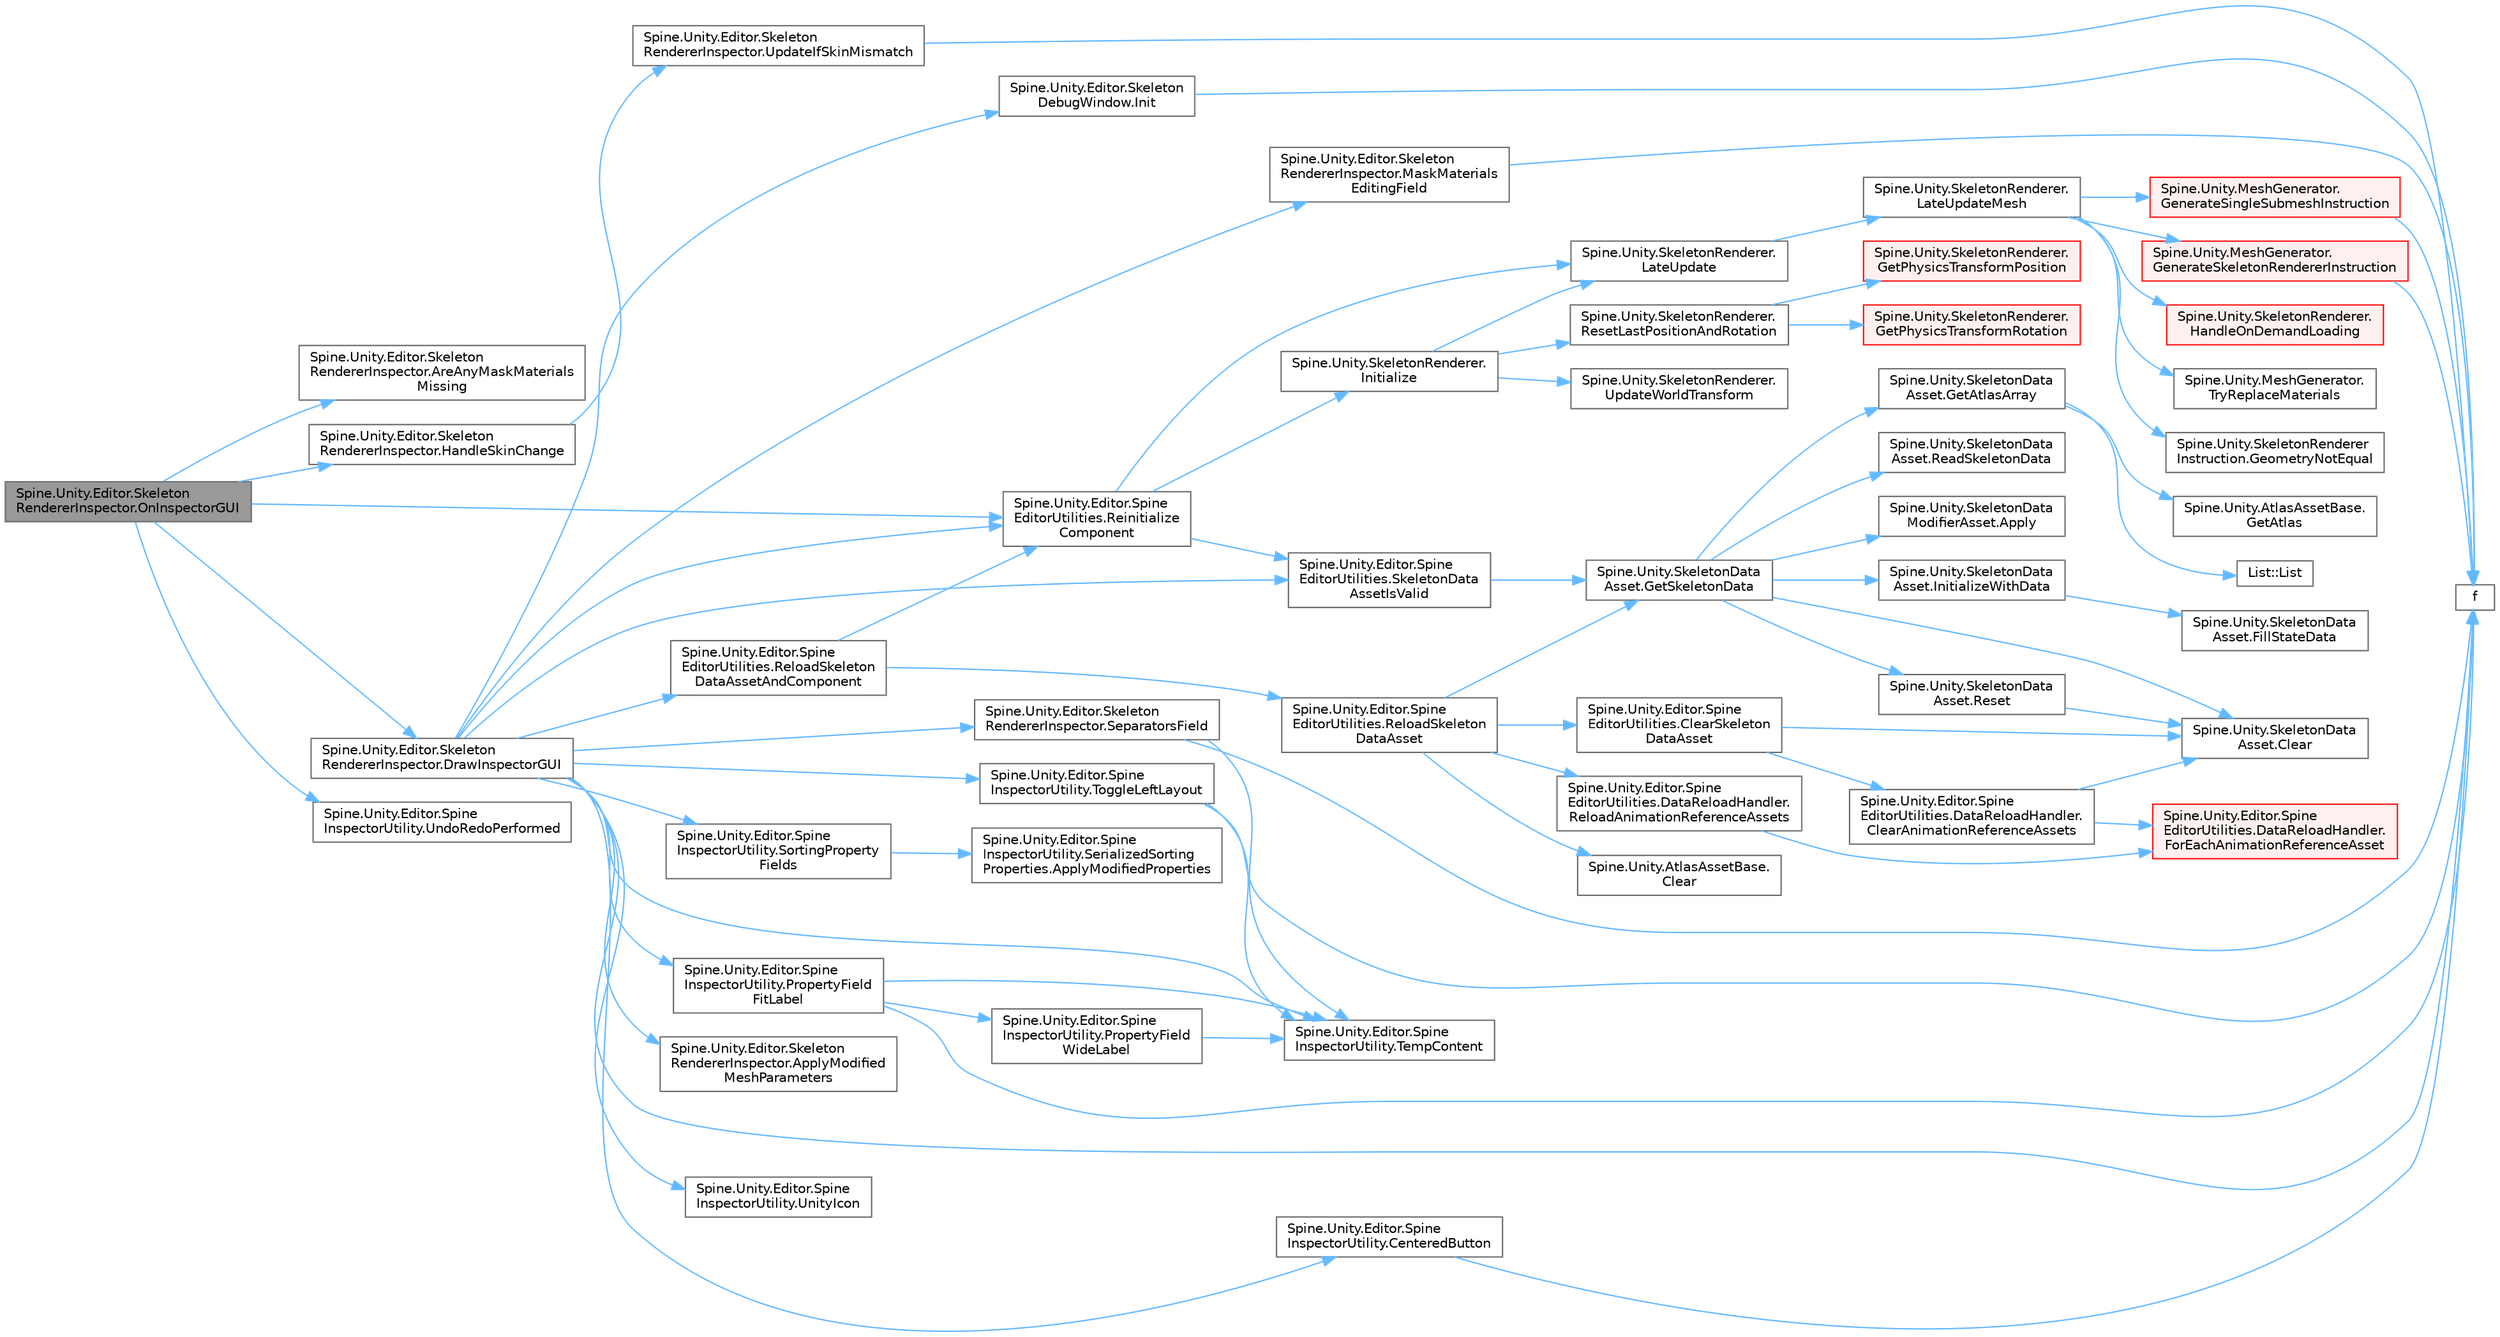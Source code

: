 digraph "Spine.Unity.Editor.SkeletonRendererInspector.OnInspectorGUI"
{
 // LATEX_PDF_SIZE
  bgcolor="transparent";
  edge [fontname=Helvetica,fontsize=10,labelfontname=Helvetica,labelfontsize=10];
  node [fontname=Helvetica,fontsize=10,shape=box,height=0.2,width=0.4];
  rankdir="LR";
  Node1 [id="Node000001",label="Spine.Unity.Editor.Skeleton\lRendererInspector.OnInspectorGUI",height=0.2,width=0.4,color="gray40", fillcolor="grey60", style="filled", fontcolor="black",tooltip=" "];
  Node1 -> Node2 [id="edge1_Node000001_Node000002",color="steelblue1",style="solid",tooltip=" "];
  Node2 [id="Node000002",label="Spine.Unity.Editor.Skeleton\lRendererInspector.AreAnyMaskMaterials\lMissing",height=0.2,width=0.4,color="grey40", fillcolor="white", style="filled",URL="$class_spine_1_1_unity_1_1_editor_1_1_skeleton_renderer_inspector.html#a753bc1a8bac64a881af168000b033e80",tooltip=" "];
  Node1 -> Node3 [id="edge2_Node000001_Node000003",color="steelblue1",style="solid",tooltip=" "];
  Node3 [id="Node000003",label="Spine.Unity.Editor.Skeleton\lRendererInspector.DrawInspectorGUI",height=0.2,width=0.4,color="grey40", fillcolor="white", style="filled",URL="$class_spine_1_1_unity_1_1_editor_1_1_skeleton_renderer_inspector.html#ab765813ccc8600a7ea7b631727886243",tooltip=" "];
  Node3 -> Node4 [id="edge3_Node000003_Node000004",color="steelblue1",style="solid",tooltip=" "];
  Node4 [id="Node000004",label="Spine.Unity.Editor.Skeleton\lRendererInspector.ApplyModified\lMeshParameters",height=0.2,width=0.4,color="grey40", fillcolor="white", style="filled",URL="$class_spine_1_1_unity_1_1_editor_1_1_skeleton_renderer_inspector.html#a3b8e895d726b5044b1821b6d5fddf67d",tooltip=" "];
  Node3 -> Node5 [id="edge4_Node000003_Node000005",color="steelblue1",style="solid",tooltip=" "];
  Node5 [id="Node000005",label="Spine.Unity.Editor.Spine\lInspectorUtility.CenteredButton",height=0.2,width=0.4,color="grey40", fillcolor="white", style="filled",URL="$class_spine_1_1_unity_1_1_editor_1_1_spine_inspector_utility.html#a33c6abe642483c61af30c1054c2b6fa7",tooltip=" "];
  Node5 -> Node6 [id="edge5_Node000005_Node000006",color="steelblue1",style="solid",tooltip=" "];
  Node6 [id="Node000006",label="f",height=0.2,width=0.4,color="grey40", fillcolor="white", style="filled",URL="$cxx11__tensor__map_8cpp.html#a7f507fea02198f6cb81c86640c7b1a4e",tooltip=" "];
  Node3 -> Node6 [id="edge6_Node000003_Node000006",color="steelblue1",style="solid",tooltip=" "];
  Node3 -> Node7 [id="edge7_Node000003_Node000007",color="steelblue1",style="solid",tooltip=" "];
  Node7 [id="Node000007",label="Spine.Unity.Editor.Skeleton\lDebugWindow.Init",height=0.2,width=0.4,color="grey40", fillcolor="white", style="filled",URL="$class_spine_1_1_unity_1_1_editor_1_1_skeleton_debug_window.html#a0f672c6da6b69324ca73f8f2af55c227",tooltip=" "];
  Node7 -> Node6 [id="edge8_Node000007_Node000006",color="steelblue1",style="solid",tooltip=" "];
  Node3 -> Node8 [id="edge9_Node000003_Node000008",color="steelblue1",style="solid",tooltip=" "];
  Node8 [id="Node000008",label="Spine.Unity.Editor.Skeleton\lRendererInspector.MaskMaterials\lEditingField",height=0.2,width=0.4,color="grey40", fillcolor="white", style="filled",URL="$class_spine_1_1_unity_1_1_editor_1_1_skeleton_renderer_inspector.html#ac3fc1cb1e6d2cc768cb3dd4bdb155b52",tooltip=" "];
  Node8 -> Node6 [id="edge10_Node000008_Node000006",color="steelblue1",style="solid",tooltip=" "];
  Node3 -> Node9 [id="edge11_Node000003_Node000009",color="steelblue1",style="solid",tooltip=" "];
  Node9 [id="Node000009",label="Spine.Unity.Editor.Spine\lInspectorUtility.PropertyField\lFitLabel",height=0.2,width=0.4,color="grey40", fillcolor="white", style="filled",URL="$class_spine_1_1_unity_1_1_editor_1_1_spine_inspector_utility.html#aaaae70f6f2e1a75f4dbc63e70e96b610",tooltip=" "];
  Node9 -> Node6 [id="edge12_Node000009_Node000006",color="steelblue1",style="solid",tooltip=" "];
  Node9 -> Node10 [id="edge13_Node000009_Node000010",color="steelblue1",style="solid",tooltip=" "];
  Node10 [id="Node000010",label="Spine.Unity.Editor.Spine\lInspectorUtility.PropertyField\lWideLabel",height=0.2,width=0.4,color="grey40", fillcolor="white", style="filled",URL="$class_spine_1_1_unity_1_1_editor_1_1_spine_inspector_utility.html#a505b0df7d29dc091616fb3e19b33f14e",tooltip=" "];
  Node10 -> Node11 [id="edge14_Node000010_Node000011",color="steelblue1",style="solid",tooltip=" "];
  Node11 [id="Node000011",label="Spine.Unity.Editor.Spine\lInspectorUtility.TempContent",height=0.2,width=0.4,color="grey40", fillcolor="white", style="filled",URL="$class_spine_1_1_unity_1_1_editor_1_1_spine_inspector_utility.html#a81b3344c512f8311e48e6c216e2dce8c",tooltip=" "];
  Node9 -> Node11 [id="edge15_Node000009_Node000011",color="steelblue1",style="solid",tooltip=" "];
  Node3 -> Node12 [id="edge16_Node000003_Node000012",color="steelblue1",style="solid",tooltip=" "];
  Node12 [id="Node000012",label="Spine.Unity.Editor.Spine\lEditorUtilities.Reinitialize\lComponent",height=0.2,width=0.4,color="grey40", fillcolor="white", style="filled",URL="$class_spine_1_1_unity_1_1_editor_1_1_spine_editor_utilities.html#a8dd71c44aaf02064516816f7bb3f4abe",tooltip=" "];
  Node12 -> Node13 [id="edge17_Node000012_Node000013",color="steelblue1",style="solid",tooltip=" "];
  Node13 [id="Node000013",label="Spine.Unity.SkeletonRenderer.\lInitialize",height=0.2,width=0.4,color="grey40", fillcolor="white", style="filled",URL="$class_spine_1_1_unity_1_1_skeleton_renderer.html#afab6b3cf5d027f6e4e865fbdbcda4ba8",tooltip="Initialize this component. Attempts to load the SkeletonData and creates the internal Skeleton object..."];
  Node13 -> Node14 [id="edge18_Node000013_Node000014",color="steelblue1",style="solid",tooltip=" "];
  Node14 [id="Node000014",label="Spine.Unity.SkeletonRenderer.\lLateUpdate",height=0.2,width=0.4,color="grey40", fillcolor="white", style="filled",URL="$class_spine_1_1_unity_1_1_skeleton_renderer.html#a5ec8980c57b9b42ba4f518767d7badba",tooltip="Generates a new UnityEngine.Mesh from the internal Skeleton."];
  Node14 -> Node15 [id="edge19_Node000014_Node000015",color="steelblue1",style="solid",tooltip=" "];
  Node15 [id="Node000015",label="Spine.Unity.SkeletonRenderer.\lLateUpdateMesh",height=0.2,width=0.4,color="grey40", fillcolor="white", style="filled",URL="$class_spine_1_1_unity_1_1_skeleton_renderer.html#a50c1ed5cbe909dd36bbfc33efc602d07",tooltip=" "];
  Node15 -> Node16 [id="edge20_Node000015_Node000016",color="steelblue1",style="solid",tooltip=" "];
  Node16 [id="Node000016",label="Spine.Unity.MeshGenerator.\lGenerateSingleSubmeshInstruction",height=0.2,width=0.4,color="red", fillcolor="#FFF0F0", style="filled",URL="$class_spine_1_1_unity_1_1_mesh_generator.html#a581230789bb08b6f9100216257ed5c9a",tooltip="A specialized variant of GenerateSkeletonRendererInstruction. Generates renderer instructions using a..."];
  Node16 -> Node6 [id="edge21_Node000016_Node000006",color="steelblue1",style="solid",tooltip=" "];
  Node15 -> Node22 [id="edge22_Node000015_Node000022",color="steelblue1",style="solid",tooltip=" "];
  Node22 [id="Node000022",label="Spine.Unity.MeshGenerator.\lGenerateSkeletonRendererInstruction",height=0.2,width=0.4,color="red", fillcolor="#FFF0F0", style="filled",URL="$class_spine_1_1_unity_1_1_mesh_generator.html#a997f5a2740aaacb784534e9be83327bb",tooltip=" "];
  Node22 -> Node6 [id="edge23_Node000022_Node000006",color="steelblue1",style="solid",tooltip=" "];
  Node15 -> Node23 [id="edge24_Node000015_Node000023",color="steelblue1",style="solid",tooltip=" "];
  Node23 [id="Node000023",label="Spine.Unity.SkeletonRenderer\lInstruction.GeometryNotEqual",height=0.2,width=0.4,color="grey40", fillcolor="white", style="filled",URL="$class_spine_1_1_unity_1_1_skeleton_renderer_instruction.html#a6ea986f462eac2cac4e50e8206b69c81",tooltip=" "];
  Node15 -> Node24 [id="edge25_Node000015_Node000024",color="steelblue1",style="solid",tooltip=" "];
  Node24 [id="Node000024",label="Spine.Unity.SkeletonRenderer.\lHandleOnDemandLoading",height=0.2,width=0.4,color="red", fillcolor="#FFF0F0", style="filled",URL="$class_spine_1_1_unity_1_1_skeleton_renderer.html#ac771aad236795de3b12b436e1b3d1264",tooltip=" "];
  Node15 -> Node28 [id="edge26_Node000015_Node000028",color="steelblue1",style="solid",tooltip=" "];
  Node28 [id="Node000028",label="Spine.Unity.MeshGenerator.\lTryReplaceMaterials",height=0.2,width=0.4,color="grey40", fillcolor="white", style="filled",URL="$class_spine_1_1_unity_1_1_mesh_generator.html#a6a986c9a1173d8c69a53bf466969a29a",tooltip=" "];
  Node13 -> Node29 [id="edge27_Node000013_Node000029",color="steelblue1",style="solid",tooltip=" "];
  Node29 [id="Node000029",label="Spine.Unity.SkeletonRenderer.\lResetLastPositionAndRotation",height=0.2,width=0.4,color="grey40", fillcolor="white", style="filled",URL="$class_spine_1_1_unity_1_1_skeleton_renderer.html#a6e38c018039de67a887614b35c5c19b1",tooltip=" "];
  Node29 -> Node30 [id="edge28_Node000029_Node000030",color="steelblue1",style="solid",tooltip=" "];
  Node30 [id="Node000030",label="Spine.Unity.SkeletonRenderer.\lGetPhysicsTransformPosition",height=0.2,width=0.4,color="red", fillcolor="#FFF0F0", style="filled",URL="$class_spine_1_1_unity_1_1_skeleton_renderer.html#af589b202ca4338f49d77054f70c2863b",tooltip=" "];
  Node29 -> Node32 [id="edge29_Node000029_Node000032",color="steelblue1",style="solid",tooltip=" "];
  Node32 [id="Node000032",label="Spine.Unity.SkeletonRenderer.\lGetPhysicsTransformRotation",height=0.2,width=0.4,color="red", fillcolor="#FFF0F0", style="filled",URL="$class_spine_1_1_unity_1_1_skeleton_renderer.html#a254fba67377dc240d96ad3de52d7a6f9",tooltip=" "];
  Node13 -> Node33 [id="edge30_Node000013_Node000033",color="steelblue1",style="solid",tooltip=" "];
  Node33 [id="Node000033",label="Spine.Unity.SkeletonRenderer.\lUpdateWorldTransform",height=0.2,width=0.4,color="grey40", fillcolor="white", style="filled",URL="$class_spine_1_1_unity_1_1_skeleton_renderer.html#a2a90a25feba115f0b36e148f6e6ef418",tooltip=" "];
  Node12 -> Node14 [id="edge31_Node000012_Node000014",color="steelblue1",style="solid",tooltip=" "];
  Node12 -> Node34 [id="edge32_Node000012_Node000034",color="steelblue1",style="solid",tooltip=" "];
  Node34 [id="Node000034",label="Spine.Unity.Editor.Spine\lEditorUtilities.SkeletonData\lAssetIsValid",height=0.2,width=0.4,color="grey40", fillcolor="white", style="filled",URL="$class_spine_1_1_unity_1_1_editor_1_1_spine_editor_utilities.html#a22b43d04a5dcc7b6d5fa539abe98953f",tooltip=" "];
  Node34 -> Node35 [id="edge33_Node000034_Node000035",color="steelblue1",style="solid",tooltip=" "];
  Node35 [id="Node000035",label="Spine.Unity.SkeletonData\lAsset.GetSkeletonData",height=0.2,width=0.4,color="grey40", fillcolor="white", style="filled",URL="$class_spine_1_1_unity_1_1_skeleton_data_asset.html#a2b0df38bd74c1b464ed8543f72c7fd4e",tooltip="Loads, caches and returns the SkeletonData from the skeleton data file. Returns the cached SkeletonDa..."];
  Node35 -> Node36 [id="edge34_Node000035_Node000036",color="steelblue1",style="solid",tooltip=" "];
  Node36 [id="Node000036",label="Spine.Unity.SkeletonData\lModifierAsset.Apply",height=0.2,width=0.4,color="grey40", fillcolor="white", style="filled",URL="$class_spine_1_1_unity_1_1_skeleton_data_modifier_asset.html#a09f330e2137df124acf2ed48946312ba",tooltip=" "];
  Node35 -> Node37 [id="edge35_Node000035_Node000037",color="steelblue1",style="solid",tooltip=" "];
  Node37 [id="Node000037",label="Spine.Unity.SkeletonData\lAsset.Clear",height=0.2,width=0.4,color="grey40", fillcolor="white", style="filled",URL="$class_spine_1_1_unity_1_1_skeleton_data_asset.html#a0609f106c8b6f209cdcc696dc7ef5361",tooltip="Clears the loaded SkeletonData and AnimationStateData. Use this to force a reload for the next time G..."];
  Node35 -> Node38 [id="edge36_Node000035_Node000038",color="steelblue1",style="solid",tooltip=" "];
  Node38 [id="Node000038",label="Spine.Unity.SkeletonData\lAsset.GetAtlasArray",height=0.2,width=0.4,color="grey40", fillcolor="white", style="filled",URL="$class_spine_1_1_unity_1_1_skeleton_data_asset.html#a1dbef5f8199b8f1f1545a26a4161f023",tooltip=" "];
  Node38 -> Node39 [id="edge37_Node000038_Node000039",color="steelblue1",style="solid",tooltip=" "];
  Node39 [id="Node000039",label="Spine.Unity.AtlasAssetBase.\lGetAtlas",height=0.2,width=0.4,color="grey40", fillcolor="white", style="filled",URL="$class_spine_1_1_unity_1_1_atlas_asset_base.html#a640cc5ec1798bc8ea9304d49bf97a26e",tooltip=" "];
  Node38 -> Node40 [id="edge38_Node000038_Node000040",color="steelblue1",style="solid",tooltip=" "];
  Node40 [id="Node000040",label="List::List",height=0.2,width=0.4,color="grey40", fillcolor="white", style="filled",URL="$class_list.html#a5c5e27671b21b3815d4e25b953c69454",tooltip=" "];
  Node35 -> Node41 [id="edge39_Node000035_Node000041",color="steelblue1",style="solid",tooltip=" "];
  Node41 [id="Node000041",label="Spine.Unity.SkeletonData\lAsset.InitializeWithData",height=0.2,width=0.4,color="grey40", fillcolor="white", style="filled",URL="$class_spine_1_1_unity_1_1_skeleton_data_asset.html#af35124cb15739cec2f598b6755a14f16",tooltip=" "];
  Node41 -> Node42 [id="edge40_Node000041_Node000042",color="steelblue1",style="solid",tooltip=" "];
  Node42 [id="Node000042",label="Spine.Unity.SkeletonData\lAsset.FillStateData",height=0.2,width=0.4,color="grey40", fillcolor="white", style="filled",URL="$class_spine_1_1_unity_1_1_skeleton_data_asset.html#a411b92c93906b415251b1a1022dfe9cb",tooltip=" "];
  Node35 -> Node43 [id="edge41_Node000035_Node000043",color="steelblue1",style="solid",tooltip=" "];
  Node43 [id="Node000043",label="Spine.Unity.SkeletonData\lAsset.ReadSkeletonData",height=0.2,width=0.4,color="grey40", fillcolor="white", style="filled",URL="$class_spine_1_1_unity_1_1_skeleton_data_asset.html#aa0975d976e5a4469b4f37d6bed3a21cd",tooltip=" "];
  Node35 -> Node44 [id="edge42_Node000035_Node000044",color="steelblue1",style="solid",tooltip=" "];
  Node44 [id="Node000044",label="Spine.Unity.SkeletonData\lAsset.Reset",height=0.2,width=0.4,color="grey40", fillcolor="white", style="filled",URL="$class_spine_1_1_unity_1_1_skeleton_data_asset.html#a36c686acb39535dbb13d1a55692b0f04",tooltip=" "];
  Node44 -> Node37 [id="edge43_Node000044_Node000037",color="steelblue1",style="solid",tooltip=" "];
  Node3 -> Node45 [id="edge44_Node000003_Node000045",color="steelblue1",style="solid",tooltip=" "];
  Node45 [id="Node000045",label="Spine.Unity.Editor.Spine\lEditorUtilities.ReloadSkeleton\lDataAssetAndComponent",height=0.2,width=0.4,color="grey40", fillcolor="white", style="filled",URL="$class_spine_1_1_unity_1_1_editor_1_1_spine_editor_utilities.html#a4ed1b457f734ce068589dfcfb8fb8ebd",tooltip=" "];
  Node45 -> Node12 [id="edge45_Node000045_Node000012",color="steelblue1",style="solid",tooltip=" "];
  Node45 -> Node46 [id="edge46_Node000045_Node000046",color="steelblue1",style="solid",tooltip=" "];
  Node46 [id="Node000046",label="Spine.Unity.Editor.Spine\lEditorUtilities.ReloadSkeleton\lDataAsset",height=0.2,width=0.4,color="grey40", fillcolor="white", style="filled",URL="$class_spine_1_1_unity_1_1_editor_1_1_spine_editor_utilities.html#a8bf2e890ce73f7347cbc9d129c7a40cf",tooltip=" "];
  Node46 -> Node47 [id="edge47_Node000046_Node000047",color="steelblue1",style="solid",tooltip=" "];
  Node47 [id="Node000047",label="Spine.Unity.AtlasAssetBase.\lClear",height=0.2,width=0.4,color="grey40", fillcolor="white", style="filled",URL="$class_spine_1_1_unity_1_1_atlas_asset_base.html#ace7e076fe53120c275480b4c1f6b7cf4",tooltip=" "];
  Node46 -> Node48 [id="edge48_Node000046_Node000048",color="steelblue1",style="solid",tooltip=" "];
  Node48 [id="Node000048",label="Spine.Unity.Editor.Spine\lEditorUtilities.ClearSkeleton\lDataAsset",height=0.2,width=0.4,color="grey40", fillcolor="white", style="filled",URL="$class_spine_1_1_unity_1_1_editor_1_1_spine_editor_utilities.html#aae92ccf04c1d0144da4b35d9cecb6e32",tooltip=" "];
  Node48 -> Node37 [id="edge49_Node000048_Node000037",color="steelblue1",style="solid",tooltip=" "];
  Node48 -> Node49 [id="edge50_Node000048_Node000049",color="steelblue1",style="solid",tooltip=" "];
  Node49 [id="Node000049",label="Spine.Unity.Editor.Spine\lEditorUtilities.DataReloadHandler.\lClearAnimationReferenceAssets",height=0.2,width=0.4,color="grey40", fillcolor="white", style="filled",URL="$class_spine_1_1_unity_1_1_editor_1_1_spine_editor_utilities_1_1_data_reload_handler.html#ac244b11c9d7449ade8c7864d3e2fd436",tooltip=" "];
  Node49 -> Node37 [id="edge51_Node000049_Node000037",color="steelblue1",style="solid",tooltip=" "];
  Node49 -> Node50 [id="edge52_Node000049_Node000050",color="steelblue1",style="solid",tooltip=" "];
  Node50 [id="Node000050",label="Spine.Unity.Editor.Spine\lEditorUtilities.DataReloadHandler.\lForEachAnimationReferenceAsset",height=0.2,width=0.4,color="red", fillcolor="#FFF0F0", style="filled",URL="$class_spine_1_1_unity_1_1_editor_1_1_spine_editor_utilities_1_1_data_reload_handler.html#abec151b15b2d753dd78c71c3a7f6922d",tooltip=" "];
  Node46 -> Node35 [id="edge53_Node000046_Node000035",color="steelblue1",style="solid",tooltip=" "];
  Node46 -> Node52 [id="edge54_Node000046_Node000052",color="steelblue1",style="solid",tooltip=" "];
  Node52 [id="Node000052",label="Spine.Unity.Editor.Spine\lEditorUtilities.DataReloadHandler.\lReloadAnimationReferenceAssets",height=0.2,width=0.4,color="grey40", fillcolor="white", style="filled",URL="$class_spine_1_1_unity_1_1_editor_1_1_spine_editor_utilities_1_1_data_reload_handler.html#a239f9dec03306653aa9132aae1703cec",tooltip=" "];
  Node52 -> Node50 [id="edge55_Node000052_Node000050",color="steelblue1",style="solid",tooltip=" "];
  Node3 -> Node53 [id="edge56_Node000003_Node000053",color="steelblue1",style="solid",tooltip=" "];
  Node53 [id="Node000053",label="Spine.Unity.Editor.Skeleton\lRendererInspector.SeparatorsField",height=0.2,width=0.4,color="grey40", fillcolor="white", style="filled",URL="$class_spine_1_1_unity_1_1_editor_1_1_skeleton_renderer_inspector.html#a76149d583ce98edd2e4355b6255d2931",tooltip=" "];
  Node53 -> Node6 [id="edge57_Node000053_Node000006",color="steelblue1",style="solid",tooltip=" "];
  Node53 -> Node11 [id="edge58_Node000053_Node000011",color="steelblue1",style="solid",tooltip=" "];
  Node3 -> Node34 [id="edge59_Node000003_Node000034",color="steelblue1",style="solid",tooltip=" "];
  Node3 -> Node54 [id="edge60_Node000003_Node000054",color="steelblue1",style="solid",tooltip=" "];
  Node54 [id="Node000054",label="Spine.Unity.Editor.Spine\lInspectorUtility.SortingProperty\lFields",height=0.2,width=0.4,color="grey40", fillcolor="white", style="filled",URL="$class_spine_1_1_unity_1_1_editor_1_1_spine_inspector_utility.html#ad5e3a9b1d1d2963bdb04d07f96c20e09",tooltip=" "];
  Node54 -> Node55 [id="edge61_Node000054_Node000055",color="steelblue1",style="solid",tooltip=" "];
  Node55 [id="Node000055",label="Spine.Unity.Editor.Spine\lInspectorUtility.SerializedSorting\lProperties.ApplyModifiedProperties",height=0.2,width=0.4,color="grey40", fillcolor="white", style="filled",URL="$struct_spine_1_1_unity_1_1_editor_1_1_spine_inspector_utility_1_1_serialized_sorting_properties.html#a67c37a48760468d9b7c49a9761d2f1eb",tooltip=" "];
  Node3 -> Node11 [id="edge62_Node000003_Node000011",color="steelblue1",style="solid",tooltip=" "];
  Node3 -> Node56 [id="edge63_Node000003_Node000056",color="steelblue1",style="solid",tooltip=" "];
  Node56 [id="Node000056",label="Spine.Unity.Editor.Spine\lInspectorUtility.ToggleLeftLayout",height=0.2,width=0.4,color="grey40", fillcolor="white", style="filled",URL="$class_spine_1_1_unity_1_1_editor_1_1_spine_inspector_utility.html#a826f058ba9b980f6f274707308373939",tooltip="Multi-edit-compatible version of EditorGUILayout.ToggleLeft(SerializedProperty)"];
  Node56 -> Node6 [id="edge64_Node000056_Node000006",color="steelblue1",style="solid",tooltip=" "];
  Node56 -> Node11 [id="edge65_Node000056_Node000011",color="steelblue1",style="solid",tooltip=" "];
  Node3 -> Node57 [id="edge66_Node000003_Node000057",color="steelblue1",style="solid",tooltip=" "];
  Node57 [id="Node000057",label="Spine.Unity.Editor.Spine\lInspectorUtility.UnityIcon",height=0.2,width=0.4,color="grey40", fillcolor="white", style="filled",URL="$class_spine_1_1_unity_1_1_editor_1_1_spine_inspector_utility.html#a1acb78844c34b81de6156e558627b7dd",tooltip=" "];
  Node1 -> Node58 [id="edge67_Node000001_Node000058",color="steelblue1",style="solid",tooltip=" "];
  Node58 [id="Node000058",label="Spine.Unity.Editor.Skeleton\lRendererInspector.HandleSkinChange",height=0.2,width=0.4,color="grey40", fillcolor="white", style="filled",URL="$class_spine_1_1_unity_1_1_editor_1_1_skeleton_renderer_inspector.html#a97c3fe903aed945d0aa4a1645755c29a",tooltip=" "];
  Node58 -> Node59 [id="edge68_Node000058_Node000059",color="steelblue1",style="solid",tooltip=" "];
  Node59 [id="Node000059",label="Spine.Unity.Editor.Skeleton\lRendererInspector.UpdateIfSkinMismatch",height=0.2,width=0.4,color="grey40", fillcolor="white", style="filled",URL="$class_spine_1_1_unity_1_1_editor_1_1_skeleton_renderer_inspector.html#ada77b2e3a69357bf76a92b5043f3d51d",tooltip=" "];
  Node59 -> Node6 [id="edge69_Node000059_Node000006",color="steelblue1",style="solid",tooltip=" "];
  Node1 -> Node12 [id="edge70_Node000001_Node000012",color="steelblue1",style="solid",tooltip=" "];
  Node1 -> Node60 [id="edge71_Node000001_Node000060",color="steelblue1",style="solid",tooltip=" "];
  Node60 [id="Node000060",label="Spine.Unity.Editor.Spine\lInspectorUtility.UndoRedoPerformed",height=0.2,width=0.4,color="grey40", fillcolor="white", style="filled",URL="$class_spine_1_1_unity_1_1_editor_1_1_spine_inspector_utility.html#aa86821a029786515e2ebf23316839bec",tooltip=" "];
}
